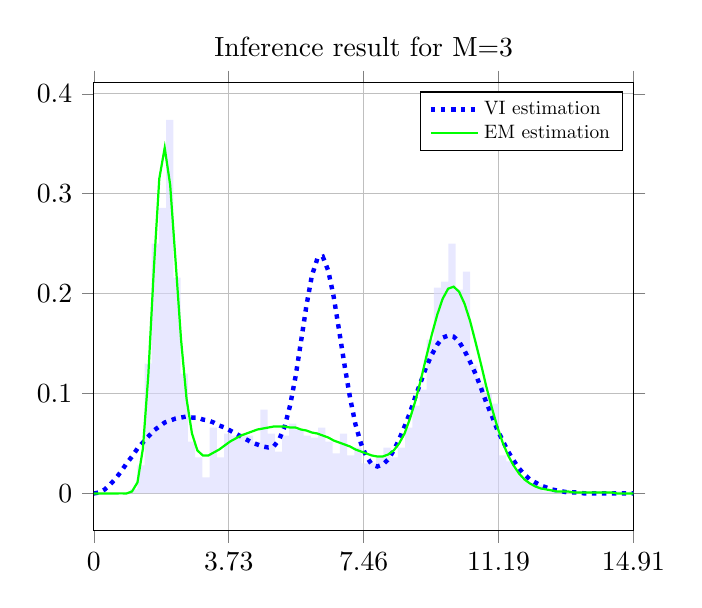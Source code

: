 \begin{tikzpicture}
\begin{axis}[legend style={nodes={scale=0.7, transform shape}}, legend cell align={left}, title={Inference result for M=3}, yticklabel style={/pgf/number format/fixed,
            /pgf/number format/precision=3}, grid={major}, yminorgrids={true}, tick align={outside}, xtick={0.0,3.728,7.457,11.185,14.914}, xmin={0.0}, xmax={14.914}, scaled y ticks={false}]
    \addplot[ybar interval, fill={blue!15}, forget plot, opacity={0.6}, draw={none}, bar width={5.0e-6}]
        table[row sep={\\}]
        {
            \\
            1.0  0.004  \\
            1.2  0.028  \\
            1.4  0.13  \\
            1.6  0.25  \\
            1.8  0.286  \\
            2.0  0.374  \\
            2.2  0.216  \\
            2.4  0.12  \\
            2.6  0.052  \\
            2.8  0.036  \\
            3.0  0.016  \\
            3.2  0.066  \\
            3.4  0.036  \\
            3.6  0.06  \\
            3.8  0.058  \\
            4.0  0.06  \\
            4.2  0.058  \\
            4.4  0.052  \\
            4.6  0.084  \\
            4.8  0.06  \\
            5.0  0.042  \\
            5.2  0.058  \\
            5.4  0.07  \\
            5.6  0.064  \\
            5.8  0.058  \\
            6.0  0.056  \\
            6.2  0.066  \\
            6.4  0.052  \\
            6.6  0.04  \\
            6.8  0.06  \\
            7.0  0.038  \\
            7.2  0.046  \\
            7.4  0.03  \\
            7.6  0.03  \\
            7.8  0.036  \\
            8.0  0.046  \\
            8.2  0.036  \\
            8.4  0.046  \\
            8.6  0.066  \\
            8.8  0.088  \\
            9.0  0.104  \\
            9.2  0.154  \\
            9.4  0.206  \\
            9.6  0.212  \\
            9.8  0.25  \\
            10.0  0.204  \\
            10.2  0.222  \\
            10.4  0.128  \\
            10.6  0.11  \\
            10.8  0.1  \\
            11.0  0.09  \\
            11.2  0.038  \\
            11.4  0.032  \\
            11.6  0.024  \\
            11.8  0.014  \\
            12.0  0.01  \\
            12.2  0.008  \\
            12.4  0.002  \\
            12.6  0.002  \\
            12.8  0.002  \\
            13.0  0.002  \\
            13.2  0.002  \\
            13.4  0.002  \\
            13.6  0.0  \\
            13.8  0.002  \\
            14.0  0.002  \\
            14.2  0.0  \\
            14.4  0.002  \\
            14.6  0.0  \\
            14.8  0.002  \\
            15.0  0.0  \\
        }
        ;
    \addplot[style={{ultra thick, dotted}}, color={blue}]
        table[row sep={\\}]
        {
            \\
            0.0  0.0  \\
            0.151  0.001  \\
            0.301  0.004  \\
            0.452  0.009  \\
            0.603  0.015  \\
            0.753  0.022  \\
            0.904  0.03  \\
            1.055  0.037  \\
            1.205  0.045  \\
            1.356  0.051  \\
            1.506  0.057  \\
            1.657  0.063  \\
            1.808  0.067  \\
            1.958  0.071  \\
            2.109  0.073  \\
            2.26  0.075  \\
            2.41  0.076  \\
            2.561  0.077  \\
            2.712  0.076  \\
            2.862  0.076  \\
            3.013  0.074  \\
            3.164  0.073  \\
            3.314  0.071  \\
            3.465  0.068  \\
            3.615  0.066  \\
            3.766  0.063  \\
            3.917  0.06  \\
            4.067  0.057  \\
            4.218  0.054  \\
            4.369  0.051  \\
            4.519  0.049  \\
            4.67  0.047  \\
            4.821  0.046  \\
            4.971  0.047  \\
            5.122  0.054  \\
            5.273  0.067  \\
            5.423  0.088  \\
            5.574  0.117  \\
            5.725  0.152  \\
            5.875  0.188  \\
            6.026  0.218  \\
            6.176  0.235  \\
            6.327  0.237  \\
            6.478  0.223  \\
            6.628  0.197  \\
            6.779  0.163  \\
            6.93  0.128  \\
            7.08  0.096  \\
            7.231  0.069  \\
            7.382  0.05  \\
            7.532  0.037  \\
            7.683  0.029  \\
            7.834  0.027  \\
            7.984  0.029  \\
            8.135  0.034  \\
            8.286  0.043  \\
            8.436  0.054  \\
            8.587  0.067  \\
            8.737  0.081  \\
            8.888  0.097  \\
            9.039  0.112  \\
            9.189  0.127  \\
            9.34  0.139  \\
            9.491  0.149  \\
            9.641  0.156  \\
            9.792  0.158  \\
            9.943  0.157  \\
            10.093  0.152  \\
            10.244  0.143  \\
            10.395  0.132  \\
            10.545  0.12  \\
            10.696  0.106  \\
            10.846  0.091  \\
            10.997  0.078  \\
            11.148  0.064  \\
            11.298  0.053  \\
            11.449  0.042  \\
            11.6  0.033  \\
            11.75  0.025  \\
            11.901  0.019  \\
            12.052  0.014  \\
            12.202  0.011  \\
            12.353  0.008  \\
            12.504  0.006  \\
            12.654  0.004  \\
            12.805  0.003  \\
            12.956  0.002  \\
            13.106  0.001  \\
            13.257  0.001  \\
            13.407  0.001  \\
            13.558  0.0  \\
            13.709  0.0  \\
            13.859  0.0  \\
            14.01  0.0  \\
            14.161  0.0  \\
            14.311  0.0  \\
            14.462  9.196e-5  \\
            14.613  7.715e-5  \\
            14.763  6.587e-5  \\
            14.914  5.698e-5  \\
        }
        ;
    \addlegendentry {VI estimation}
    \addplot[style={{thick, solid}}, color={green}]
        table[row sep={\\}]
        {
            \\
            0.0  0.0  \\
            0.151  8.446e-9  \\
            0.301  5.241e-7  \\
            0.452  5.434e-6  \\
            0.603  2.709e-5  \\
            0.753  9.232e-5  \\
            0.904  0.0  \\
            1.055  0.002  \\
            1.205  0.011  \\
            1.356  0.045  \\
            1.506  0.119  \\
            1.657  0.224  \\
            1.808  0.315  \\
            1.958  0.346  \\
            2.109  0.309  \\
            2.26  0.232  \\
            2.41  0.154  \\
            2.561  0.095  \\
            2.712  0.06  \\
            2.862  0.043  \\
            3.013  0.038  \\
            3.164  0.038  \\
            3.314  0.041  \\
            3.465  0.044  \\
            3.615  0.048  \\
            3.766  0.052  \\
            3.917  0.055  \\
            4.067  0.058  \\
            4.218  0.06  \\
            4.369  0.062  \\
            4.519  0.064  \\
            4.67  0.065  \\
            4.821  0.066  \\
            4.971  0.067  \\
            5.122  0.067  \\
            5.273  0.067  \\
            5.423  0.066  \\
            5.574  0.066  \\
            5.725  0.064  \\
            5.875  0.063  \\
            6.026  0.061  \\
            6.176  0.06  \\
            6.327  0.058  \\
            6.478  0.056  \\
            6.628  0.053  \\
            6.779  0.051  \\
            6.93  0.049  \\
            7.08  0.047  \\
            7.231  0.044  \\
            7.382  0.042  \\
            7.532  0.04  \\
            7.683  0.038  \\
            7.834  0.037  \\
            7.984  0.037  \\
            8.135  0.039  \\
            8.286  0.043  \\
            8.436  0.05  \\
            8.587  0.06  \\
            8.737  0.075  \\
            8.888  0.093  \\
            9.039  0.114  \\
            9.189  0.137  \\
            9.34  0.159  \\
            9.491  0.179  \\
            9.641  0.195  \\
            9.792  0.205  \\
            9.943  0.207  \\
            10.093  0.202  \\
            10.244  0.19  \\
            10.395  0.173  \\
            10.545  0.152  \\
            10.696  0.13  \\
            10.846  0.107  \\
            10.997  0.086  \\
            11.148  0.067  \\
            11.298  0.051  \\
            11.449  0.038  \\
            11.6  0.028  \\
            11.75  0.02  \\
            11.901  0.014  \\
            12.052  0.01  \\
            12.202  0.007  \\
            12.353  0.005  \\
            12.504  0.004  \\
            12.654  0.003  \\
            12.805  0.002  \\
            12.956  0.002  \\
            13.106  0.002  \\
            13.257  0.001  \\
            13.407  0.001  \\
            13.558  0.001  \\
            13.709  0.001  \\
            13.859  0.001  \\
            14.01  0.001  \\
            14.161  0.001  \\
            14.311  0.001  \\
            14.462  0.0  \\
            14.613  0.0  \\
            14.763  0.0  \\
            14.914  0.0  \\
        }
        ;
    \addlegendentry {EM estimation}
\end{axis}
\end{tikzpicture}
